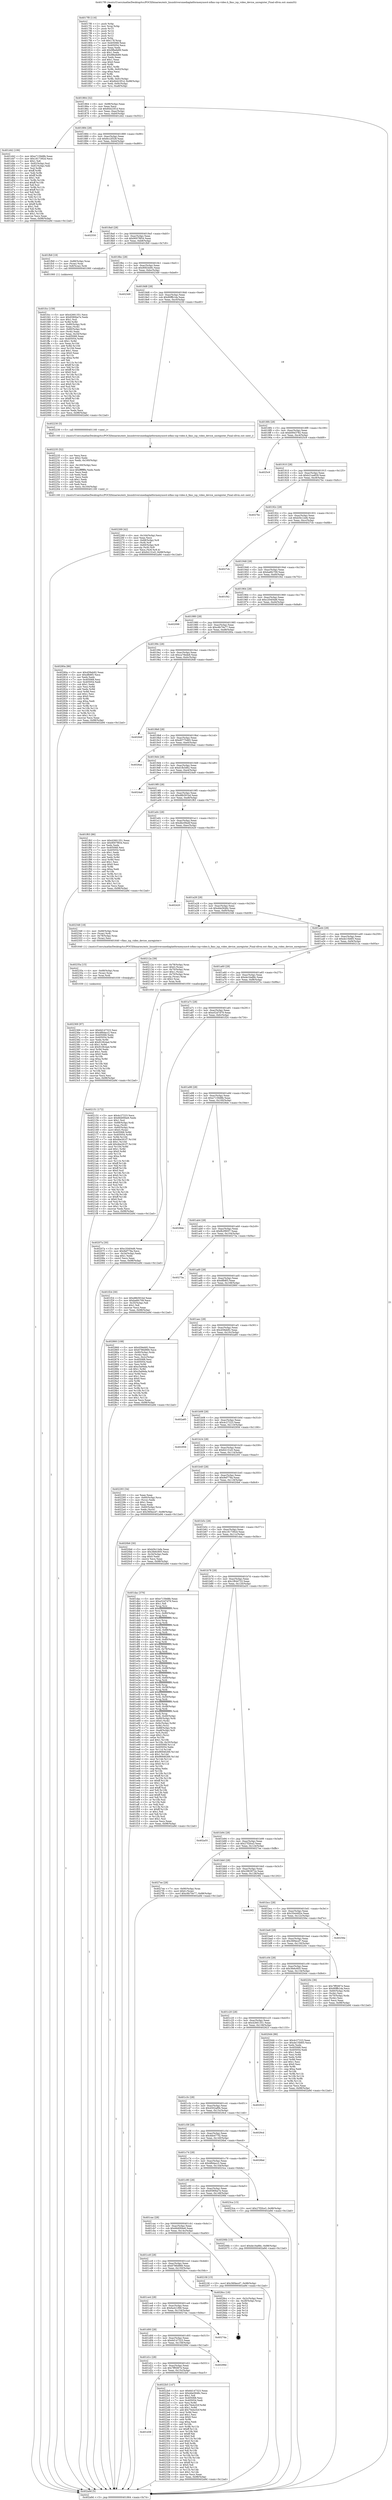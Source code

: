 digraph "0x4017f0" {
  label = "0x4017f0 (/mnt/c/Users/mathe/Desktop/tcc/POCII/binaries/extr_linuxdriversmediaplatformexynos4-isfimc-isp-video.h_fimc_isp_video_device_unregister_Final-ollvm.out::main(0))"
  labelloc = "t"
  node[shape=record]

  Entry [label="",width=0.3,height=0.3,shape=circle,fillcolor=black,style=filled]
  "0x401864" [label="{
     0x401864 [32]\l
     | [instrs]\l
     &nbsp;&nbsp;0x401864 \<+6\>: mov -0x98(%rbp),%eax\l
     &nbsp;&nbsp;0x40186a \<+2\>: mov %eax,%ecx\l
     &nbsp;&nbsp;0x40186c \<+6\>: sub $0x84423f1d,%ecx\l
     &nbsp;&nbsp;0x401872 \<+6\>: mov %eax,-0xac(%rbp)\l
     &nbsp;&nbsp;0x401878 \<+6\>: mov %ecx,-0xb0(%rbp)\l
     &nbsp;&nbsp;0x40187e \<+6\>: je 0000000000401d42 \<main+0x552\>\l
  }"]
  "0x401d42" [label="{
     0x401d42 [106]\l
     | [instrs]\l
     &nbsp;&nbsp;0x401d42 \<+5\>: mov $0xe7159d8b,%eax\l
     &nbsp;&nbsp;0x401d47 \<+5\>: mov $0x1817392d,%ecx\l
     &nbsp;&nbsp;0x401d4c \<+2\>: mov $0x1,%dl\l
     &nbsp;&nbsp;0x401d4e \<+7\>: mov -0x92(%rbp),%sil\l
     &nbsp;&nbsp;0x401d55 \<+7\>: mov -0x91(%rbp),%dil\l
     &nbsp;&nbsp;0x401d5c \<+3\>: mov %sil,%r8b\l
     &nbsp;&nbsp;0x401d5f \<+4\>: xor $0xff,%r8b\l
     &nbsp;&nbsp;0x401d63 \<+3\>: mov %dil,%r9b\l
     &nbsp;&nbsp;0x401d66 \<+4\>: xor $0xff,%r9b\l
     &nbsp;&nbsp;0x401d6a \<+3\>: xor $0x1,%dl\l
     &nbsp;&nbsp;0x401d6d \<+3\>: mov %r8b,%r10b\l
     &nbsp;&nbsp;0x401d70 \<+4\>: and $0xff,%r10b\l
     &nbsp;&nbsp;0x401d74 \<+3\>: and %dl,%sil\l
     &nbsp;&nbsp;0x401d77 \<+3\>: mov %r9b,%r11b\l
     &nbsp;&nbsp;0x401d7a \<+4\>: and $0xff,%r11b\l
     &nbsp;&nbsp;0x401d7e \<+3\>: and %dl,%dil\l
     &nbsp;&nbsp;0x401d81 \<+3\>: or %sil,%r10b\l
     &nbsp;&nbsp;0x401d84 \<+3\>: or %dil,%r11b\l
     &nbsp;&nbsp;0x401d87 \<+3\>: xor %r11b,%r10b\l
     &nbsp;&nbsp;0x401d8a \<+3\>: or %r9b,%r8b\l
     &nbsp;&nbsp;0x401d8d \<+4\>: xor $0xff,%r8b\l
     &nbsp;&nbsp;0x401d91 \<+3\>: or $0x1,%dl\l
     &nbsp;&nbsp;0x401d94 \<+3\>: and %dl,%r8b\l
     &nbsp;&nbsp;0x401d97 \<+3\>: or %r8b,%r10b\l
     &nbsp;&nbsp;0x401d9a \<+4\>: test $0x1,%r10b\l
     &nbsp;&nbsp;0x401d9e \<+3\>: cmovne %ecx,%eax\l
     &nbsp;&nbsp;0x401da1 \<+6\>: mov %eax,-0x98(%rbp)\l
     &nbsp;&nbsp;0x401da7 \<+5\>: jmp 0000000000402a9d \<main+0x12ad\>\l
  }"]
  "0x401884" [label="{
     0x401884 [28]\l
     | [instrs]\l
     &nbsp;&nbsp;0x401884 \<+5\>: jmp 0000000000401889 \<main+0x99\>\l
     &nbsp;&nbsp;0x401889 \<+6\>: mov -0xac(%rbp),%eax\l
     &nbsp;&nbsp;0x40188f \<+5\>: sub $0x8cc2f328,%eax\l
     &nbsp;&nbsp;0x401894 \<+6\>: mov %eax,-0xb4(%rbp)\l
     &nbsp;&nbsp;0x40189a \<+6\>: je 0000000000402550 \<main+0xd60\>\l
  }"]
  "0x402a9d" [label="{
     0x402a9d [5]\l
     | [instrs]\l
     &nbsp;&nbsp;0x402a9d \<+5\>: jmp 0000000000401864 \<main+0x74\>\l
  }"]
  "0x4017f0" [label="{
     0x4017f0 [116]\l
     | [instrs]\l
     &nbsp;&nbsp;0x4017f0 \<+1\>: push %rbp\l
     &nbsp;&nbsp;0x4017f1 \<+3\>: mov %rsp,%rbp\l
     &nbsp;&nbsp;0x4017f4 \<+2\>: push %r15\l
     &nbsp;&nbsp;0x4017f6 \<+2\>: push %r14\l
     &nbsp;&nbsp;0x4017f8 \<+2\>: push %r13\l
     &nbsp;&nbsp;0x4017fa \<+2\>: push %r12\l
     &nbsp;&nbsp;0x4017fc \<+1\>: push %rbx\l
     &nbsp;&nbsp;0x4017fd \<+7\>: sub $0x178,%rsp\l
     &nbsp;&nbsp;0x401804 \<+7\>: mov 0x405068,%eax\l
     &nbsp;&nbsp;0x40180b \<+7\>: mov 0x405054,%ecx\l
     &nbsp;&nbsp;0x401812 \<+2\>: mov %eax,%edx\l
     &nbsp;&nbsp;0x401814 \<+6\>: add $0x9fbefe89,%edx\l
     &nbsp;&nbsp;0x40181a \<+3\>: sub $0x1,%edx\l
     &nbsp;&nbsp;0x40181d \<+6\>: sub $0x9fbefe89,%edx\l
     &nbsp;&nbsp;0x401823 \<+3\>: imul %edx,%eax\l
     &nbsp;&nbsp;0x401826 \<+3\>: and $0x1,%eax\l
     &nbsp;&nbsp;0x401829 \<+3\>: cmp $0x0,%eax\l
     &nbsp;&nbsp;0x40182c \<+4\>: sete %r8b\l
     &nbsp;&nbsp;0x401830 \<+4\>: and $0x1,%r8b\l
     &nbsp;&nbsp;0x401834 \<+7\>: mov %r8b,-0x92(%rbp)\l
     &nbsp;&nbsp;0x40183b \<+3\>: cmp $0xa,%ecx\l
     &nbsp;&nbsp;0x40183e \<+4\>: setl %r8b\l
     &nbsp;&nbsp;0x401842 \<+4\>: and $0x1,%r8b\l
     &nbsp;&nbsp;0x401846 \<+7\>: mov %r8b,-0x91(%rbp)\l
     &nbsp;&nbsp;0x40184d \<+10\>: movl $0x84423f1d,-0x98(%rbp)\l
     &nbsp;&nbsp;0x401857 \<+6\>: mov %edi,-0x9c(%rbp)\l
     &nbsp;&nbsp;0x40185d \<+7\>: mov %rsi,-0xa8(%rbp)\l
  }"]
  Exit [label="",width=0.3,height=0.3,shape=circle,fillcolor=black,style=filled,peripheries=2]
  "0x402550" [label="{
     0x402550\l
  }", style=dashed]
  "0x4018a0" [label="{
     0x4018a0 [28]\l
     | [instrs]\l
     &nbsp;&nbsp;0x4018a0 \<+5\>: jmp 00000000004018a5 \<main+0xb5\>\l
     &nbsp;&nbsp;0x4018a5 \<+6\>: mov -0xac(%rbp),%eax\l
     &nbsp;&nbsp;0x4018ab \<+5\>: sub $0x9007f654,%eax\l
     &nbsp;&nbsp;0x4018b0 \<+6\>: mov %eax,-0xb8(%rbp)\l
     &nbsp;&nbsp;0x4018b6 \<+6\>: je 0000000000401fb9 \<main+0x7c9\>\l
  }"]
  "0x402369" [label="{
     0x402369 [97]\l
     | [instrs]\l
     &nbsp;&nbsp;0x402369 \<+5\>: mov $0x6d147323,%esi\l
     &nbsp;&nbsp;0x40236e \<+5\>: mov $0x4f6dacc2,%ecx\l
     &nbsp;&nbsp;0x402373 \<+7\>: mov 0x405068,%edx\l
     &nbsp;&nbsp;0x40237a \<+8\>: mov 0x405054,%r8d\l
     &nbsp;&nbsp;0x402382 \<+3\>: mov %edx,%r9d\l
     &nbsp;&nbsp;0x402385 \<+7\>: add $0x910fc4ad,%r9d\l
     &nbsp;&nbsp;0x40238c \<+4\>: sub $0x1,%r9d\l
     &nbsp;&nbsp;0x402390 \<+7\>: sub $0x910fc4ad,%r9d\l
     &nbsp;&nbsp;0x402397 \<+4\>: imul %r9d,%edx\l
     &nbsp;&nbsp;0x40239b \<+3\>: and $0x1,%edx\l
     &nbsp;&nbsp;0x40239e \<+3\>: cmp $0x0,%edx\l
     &nbsp;&nbsp;0x4023a1 \<+4\>: sete %r10b\l
     &nbsp;&nbsp;0x4023a5 \<+4\>: cmp $0xa,%r8d\l
     &nbsp;&nbsp;0x4023a9 \<+4\>: setl %r11b\l
     &nbsp;&nbsp;0x4023ad \<+3\>: mov %r10b,%bl\l
     &nbsp;&nbsp;0x4023b0 \<+3\>: and %r11b,%bl\l
     &nbsp;&nbsp;0x4023b3 \<+3\>: xor %r11b,%r10b\l
     &nbsp;&nbsp;0x4023b6 \<+3\>: or %r10b,%bl\l
     &nbsp;&nbsp;0x4023b9 \<+3\>: test $0x1,%bl\l
     &nbsp;&nbsp;0x4023bc \<+3\>: cmovne %ecx,%esi\l
     &nbsp;&nbsp;0x4023bf \<+6\>: mov %esi,-0x98(%rbp)\l
     &nbsp;&nbsp;0x4023c5 \<+5\>: jmp 0000000000402a9d \<main+0x12ad\>\l
  }"]
  "0x401fb9" [label="{
     0x401fb9 [19]\l
     | [instrs]\l
     &nbsp;&nbsp;0x401fb9 \<+7\>: mov -0x88(%rbp),%rax\l
     &nbsp;&nbsp;0x401fc0 \<+3\>: mov (%rax),%rax\l
     &nbsp;&nbsp;0x401fc3 \<+4\>: mov 0x8(%rax),%rdi\l
     &nbsp;&nbsp;0x401fc7 \<+5\>: call 0000000000401060 \<atoi@plt\>\l
     | [calls]\l
     &nbsp;&nbsp;0x401060 \{1\} (unknown)\l
  }"]
  "0x4018bc" [label="{
     0x4018bc [28]\l
     | [instrs]\l
     &nbsp;&nbsp;0x4018bc \<+5\>: jmp 00000000004018c1 \<main+0xd1\>\l
     &nbsp;&nbsp;0x4018c1 \<+6\>: mov -0xac(%rbp),%eax\l
     &nbsp;&nbsp;0x4018c7 \<+5\>: sub $0x90f2449c,%eax\l
     &nbsp;&nbsp;0x4018cc \<+6\>: mov %eax,-0xbc(%rbp)\l
     &nbsp;&nbsp;0x4018d2 \<+6\>: je 00000000004023d9 \<main+0xbe9\>\l
  }"]
  "0x40235a" [label="{
     0x40235a [15]\l
     | [instrs]\l
     &nbsp;&nbsp;0x40235a \<+4\>: mov -0x68(%rbp),%rax\l
     &nbsp;&nbsp;0x40235e \<+3\>: mov (%rax),%rax\l
     &nbsp;&nbsp;0x402361 \<+3\>: mov %rax,%rdi\l
     &nbsp;&nbsp;0x402364 \<+5\>: call 0000000000401030 \<free@plt\>\l
     | [calls]\l
     &nbsp;&nbsp;0x401030 \{1\} (unknown)\l
  }"]
  "0x4023d9" [label="{
     0x4023d9\l
  }", style=dashed]
  "0x4018d8" [label="{
     0x4018d8 [28]\l
     | [instrs]\l
     &nbsp;&nbsp;0x4018d8 \<+5\>: jmp 00000000004018dd \<main+0xed\>\l
     &nbsp;&nbsp;0x4018dd \<+6\>: mov -0xac(%rbp),%eax\l
     &nbsp;&nbsp;0x4018e3 \<+5\>: sub $0x90ffb1da,%eax\l
     &nbsp;&nbsp;0x4018e8 \<+6\>: mov %eax,-0xc0(%rbp)\l
     &nbsp;&nbsp;0x4018ee \<+6\>: je 0000000000402230 \<main+0xa40\>\l
  }"]
  "0x401d38" [label="{
     0x401d38\l
  }", style=dashed]
  "0x402230" [label="{
     0x402230 [5]\l
     | [instrs]\l
     &nbsp;&nbsp;0x402230 \<+5\>: call 0000000000401160 \<next_i\>\l
     | [calls]\l
     &nbsp;&nbsp;0x401160 \{1\} (/mnt/c/Users/mathe/Desktop/tcc/POCII/binaries/extr_linuxdriversmediaplatformexynos4-isfimc-isp-video.h_fimc_isp_video_device_unregister_Final-ollvm.out::next_i)\l
  }"]
  "0x4018f4" [label="{
     0x4018f4 [28]\l
     | [instrs]\l
     &nbsp;&nbsp;0x4018f4 \<+5\>: jmp 00000000004018f9 \<main+0x109\>\l
     &nbsp;&nbsp;0x4018f9 \<+6\>: mov -0xac(%rbp),%eax\l
     &nbsp;&nbsp;0x4018ff \<+5\>: sub $0xb0943782,%eax\l
     &nbsp;&nbsp;0x401904 \<+6\>: mov %eax,-0xc4(%rbp)\l
     &nbsp;&nbsp;0x40190a \<+6\>: je 00000000004025c9 \<main+0xdd9\>\l
  }"]
  "0x4022b5" [label="{
     0x4022b5 [147]\l
     | [instrs]\l
     &nbsp;&nbsp;0x4022b5 \<+5\>: mov $0x6d147323,%eax\l
     &nbsp;&nbsp;0x4022ba \<+5\>: mov $0xdda5648c,%ecx\l
     &nbsp;&nbsp;0x4022bf \<+2\>: mov $0x1,%dl\l
     &nbsp;&nbsp;0x4022c1 \<+7\>: mov 0x405068,%esi\l
     &nbsp;&nbsp;0x4022c8 \<+7\>: mov 0x405054,%edi\l
     &nbsp;&nbsp;0x4022cf \<+3\>: mov %esi,%r8d\l
     &nbsp;&nbsp;0x4022d2 \<+7\>: sub $0x70e4c02f,%r8d\l
     &nbsp;&nbsp;0x4022d9 \<+4\>: sub $0x1,%r8d\l
     &nbsp;&nbsp;0x4022dd \<+7\>: add $0x70e4c02f,%r8d\l
     &nbsp;&nbsp;0x4022e4 \<+4\>: imul %r8d,%esi\l
     &nbsp;&nbsp;0x4022e8 \<+3\>: and $0x1,%esi\l
     &nbsp;&nbsp;0x4022eb \<+3\>: cmp $0x0,%esi\l
     &nbsp;&nbsp;0x4022ee \<+4\>: sete %r9b\l
     &nbsp;&nbsp;0x4022f2 \<+3\>: cmp $0xa,%edi\l
     &nbsp;&nbsp;0x4022f5 \<+4\>: setl %r10b\l
     &nbsp;&nbsp;0x4022f9 \<+3\>: mov %r9b,%r11b\l
     &nbsp;&nbsp;0x4022fc \<+4\>: xor $0xff,%r11b\l
     &nbsp;&nbsp;0x402300 \<+3\>: mov %r10b,%bl\l
     &nbsp;&nbsp;0x402303 \<+3\>: xor $0xff,%bl\l
     &nbsp;&nbsp;0x402306 \<+3\>: xor $0x0,%dl\l
     &nbsp;&nbsp;0x402309 \<+3\>: mov %r11b,%r14b\l
     &nbsp;&nbsp;0x40230c \<+4\>: and $0x0,%r14b\l
     &nbsp;&nbsp;0x402310 \<+3\>: and %dl,%r9b\l
     &nbsp;&nbsp;0x402313 \<+3\>: mov %bl,%r15b\l
     &nbsp;&nbsp;0x402316 \<+4\>: and $0x0,%r15b\l
     &nbsp;&nbsp;0x40231a \<+3\>: and %dl,%r10b\l
     &nbsp;&nbsp;0x40231d \<+3\>: or %r9b,%r14b\l
     &nbsp;&nbsp;0x402320 \<+3\>: or %r10b,%r15b\l
     &nbsp;&nbsp;0x402323 \<+3\>: xor %r15b,%r14b\l
     &nbsp;&nbsp;0x402326 \<+3\>: or %bl,%r11b\l
     &nbsp;&nbsp;0x402329 \<+4\>: xor $0xff,%r11b\l
     &nbsp;&nbsp;0x40232d \<+3\>: or $0x0,%dl\l
     &nbsp;&nbsp;0x402330 \<+3\>: and %dl,%r11b\l
     &nbsp;&nbsp;0x402333 \<+3\>: or %r11b,%r14b\l
     &nbsp;&nbsp;0x402336 \<+4\>: test $0x1,%r14b\l
     &nbsp;&nbsp;0x40233a \<+3\>: cmovne %ecx,%eax\l
     &nbsp;&nbsp;0x40233d \<+6\>: mov %eax,-0x98(%rbp)\l
     &nbsp;&nbsp;0x402343 \<+5\>: jmp 0000000000402a9d \<main+0x12ad\>\l
  }"]
  "0x4025c9" [label="{
     0x4025c9\l
  }", style=dashed]
  "0x401910" [label="{
     0x401910 [28]\l
     | [instrs]\l
     &nbsp;&nbsp;0x401910 \<+5\>: jmp 0000000000401915 \<main+0x125\>\l
     &nbsp;&nbsp;0x401915 \<+6\>: mov -0xac(%rbp),%eax\l
     &nbsp;&nbsp;0x40191b \<+5\>: sub $0xb21ea839,%eax\l
     &nbsp;&nbsp;0x401920 \<+6\>: mov %eax,-0xc8(%rbp)\l
     &nbsp;&nbsp;0x401926 \<+6\>: je 00000000004027bc \<main+0xfcc\>\l
  }"]
  "0x401d1c" [label="{
     0x401d1c [28]\l
     | [instrs]\l
     &nbsp;&nbsp;0x401d1c \<+5\>: jmp 0000000000401d21 \<main+0x531\>\l
     &nbsp;&nbsp;0x401d21 \<+6\>: mov -0xac(%rbp),%eax\l
     &nbsp;&nbsp;0x401d27 \<+5\>: sub $0x7ff50874,%eax\l
     &nbsp;&nbsp;0x401d2c \<+6\>: mov %eax,-0x15c(%rbp)\l
     &nbsp;&nbsp;0x401d32 \<+6\>: je 00000000004022b5 \<main+0xac5\>\l
  }"]
  "0x4027bc" [label="{
     0x4027bc\l
  }", style=dashed]
  "0x40192c" [label="{
     0x40192c [28]\l
     | [instrs]\l
     &nbsp;&nbsp;0x40192c \<+5\>: jmp 0000000000401931 \<main+0x141\>\l
     &nbsp;&nbsp;0x401931 \<+6\>: mov -0xac(%rbp),%eax\l
     &nbsp;&nbsp;0x401937 \<+5\>: sub $0xb5b12efe,%eax\l
     &nbsp;&nbsp;0x40193c \<+6\>: mov %eax,-0xcc(%rbp)\l
     &nbsp;&nbsp;0x401942 \<+6\>: je 00000000004027cb \<main+0xfdb\>\l
  }"]
  "0x40299d" [label="{
     0x40299d\l
  }", style=dashed]
  "0x4027cb" [label="{
     0x4027cb\l
  }", style=dashed]
  "0x401948" [label="{
     0x401948 [28]\l
     | [instrs]\l
     &nbsp;&nbsp;0x401948 \<+5\>: jmp 000000000040194d \<main+0x15d\>\l
     &nbsp;&nbsp;0x40194d \<+6\>: mov -0xac(%rbp),%eax\l
     &nbsp;&nbsp;0x401953 \<+5\>: sub $0xba6fc709,%eax\l
     &nbsp;&nbsp;0x401958 \<+6\>: mov %eax,-0xd0(%rbp)\l
     &nbsp;&nbsp;0x40195e \<+6\>: je 0000000000401f42 \<main+0x752\>\l
  }"]
  "0x401d00" [label="{
     0x401d00 [28]\l
     | [instrs]\l
     &nbsp;&nbsp;0x401d00 \<+5\>: jmp 0000000000401d05 \<main+0x515\>\l
     &nbsp;&nbsp;0x401d05 \<+6\>: mov -0xac(%rbp),%eax\l
     &nbsp;&nbsp;0x401d0b \<+5\>: sub $0x6d147323,%eax\l
     &nbsp;&nbsp;0x401d10 \<+6\>: mov %eax,-0x158(%rbp)\l
     &nbsp;&nbsp;0x401d16 \<+6\>: je 000000000040299d \<main+0x11ad\>\l
  }"]
  "0x401f42" [label="{
     0x401f42\l
  }", style=dashed]
  "0x401964" [label="{
     0x401964 [28]\l
     | [instrs]\l
     &nbsp;&nbsp;0x401964 \<+5\>: jmp 0000000000401969 \<main+0x179\>\l
     &nbsp;&nbsp;0x401969 \<+6\>: mov -0xac(%rbp),%eax\l
     &nbsp;&nbsp;0x40196f \<+5\>: sub $0xc20404d6,%eax\l
     &nbsp;&nbsp;0x401974 \<+6\>: mov %eax,-0xd4(%rbp)\l
     &nbsp;&nbsp;0x40197a \<+6\>: je 0000000000402098 \<main+0x8a8\>\l
  }"]
  "0x4027da" [label="{
     0x4027da\l
  }", style=dashed]
  "0x402098" [label="{
     0x402098\l
  }", style=dashed]
  "0x401980" [label="{
     0x401980 [28]\l
     | [instrs]\l
     &nbsp;&nbsp;0x401980 \<+5\>: jmp 0000000000401985 \<main+0x195\>\l
     &nbsp;&nbsp;0x401985 \<+6\>: mov -0xac(%rbp),%eax\l
     &nbsp;&nbsp;0x40198b \<+5\>: sub $0xc6b70e77,%eax\l
     &nbsp;&nbsp;0x401990 \<+6\>: mov %eax,-0xd8(%rbp)\l
     &nbsp;&nbsp;0x401996 \<+6\>: je 000000000040280a \<main+0x101a\>\l
  }"]
  "0x401ce4" [label="{
     0x401ce4 [28]\l
     | [instrs]\l
     &nbsp;&nbsp;0x401ce4 \<+5\>: jmp 0000000000401ce9 \<main+0x4f9\>\l
     &nbsp;&nbsp;0x401ce9 \<+6\>: mov -0xac(%rbp),%eax\l
     &nbsp;&nbsp;0x401cef \<+5\>: sub $0x6a421f68,%eax\l
     &nbsp;&nbsp;0x401cf4 \<+6\>: mov %eax,-0x154(%rbp)\l
     &nbsp;&nbsp;0x401cfa \<+6\>: je 00000000004027da \<main+0xfea\>\l
  }"]
  "0x40280a" [label="{
     0x40280a [86]\l
     | [instrs]\l
     &nbsp;&nbsp;0x40280a \<+5\>: mov $0x459eb92,%eax\l
     &nbsp;&nbsp;0x40280f \<+5\>: mov $0xdfb8f3,%ecx\l
     &nbsp;&nbsp;0x402814 \<+2\>: xor %edx,%edx\l
     &nbsp;&nbsp;0x402816 \<+7\>: mov 0x405068,%esi\l
     &nbsp;&nbsp;0x40281d \<+7\>: mov 0x405054,%edi\l
     &nbsp;&nbsp;0x402824 \<+3\>: sub $0x1,%edx\l
     &nbsp;&nbsp;0x402827 \<+3\>: mov %esi,%r8d\l
     &nbsp;&nbsp;0x40282a \<+3\>: add %edx,%r8d\l
     &nbsp;&nbsp;0x40282d \<+4\>: imul %r8d,%esi\l
     &nbsp;&nbsp;0x402831 \<+3\>: and $0x1,%esi\l
     &nbsp;&nbsp;0x402834 \<+3\>: cmp $0x0,%esi\l
     &nbsp;&nbsp;0x402837 \<+4\>: sete %r9b\l
     &nbsp;&nbsp;0x40283b \<+3\>: cmp $0xa,%edi\l
     &nbsp;&nbsp;0x40283e \<+4\>: setl %r10b\l
     &nbsp;&nbsp;0x402842 \<+3\>: mov %r9b,%r11b\l
     &nbsp;&nbsp;0x402845 \<+3\>: and %r10b,%r11b\l
     &nbsp;&nbsp;0x402848 \<+3\>: xor %r10b,%r9b\l
     &nbsp;&nbsp;0x40284b \<+3\>: or %r9b,%r11b\l
     &nbsp;&nbsp;0x40284e \<+4\>: test $0x1,%r11b\l
     &nbsp;&nbsp;0x402852 \<+3\>: cmovne %ecx,%eax\l
     &nbsp;&nbsp;0x402855 \<+6\>: mov %eax,-0x98(%rbp)\l
     &nbsp;&nbsp;0x40285b \<+5\>: jmp 0000000000402a9d \<main+0x12ad\>\l
  }"]
  "0x40199c" [label="{
     0x40199c [28]\l
     | [instrs]\l
     &nbsp;&nbsp;0x40199c \<+5\>: jmp 00000000004019a1 \<main+0x1b1\>\l
     &nbsp;&nbsp;0x4019a1 \<+6\>: mov -0xac(%rbp),%eax\l
     &nbsp;&nbsp;0x4019a7 \<+5\>: sub $0xca79ede8,%eax\l
     &nbsp;&nbsp;0x4019ac \<+6\>: mov %eax,-0xdc(%rbp)\l
     &nbsp;&nbsp;0x4019b2 \<+6\>: je 00000000004026df \<main+0xeef\>\l
  }"]
  "0x4028cc" [label="{
     0x4028cc [18]\l
     | [instrs]\l
     &nbsp;&nbsp;0x4028cc \<+3\>: mov -0x2c(%rbp),%eax\l
     &nbsp;&nbsp;0x4028cf \<+4\>: lea -0x28(%rbp),%rsp\l
     &nbsp;&nbsp;0x4028d3 \<+1\>: pop %rbx\l
     &nbsp;&nbsp;0x4028d4 \<+2\>: pop %r12\l
     &nbsp;&nbsp;0x4028d6 \<+2\>: pop %r13\l
     &nbsp;&nbsp;0x4028d8 \<+2\>: pop %r14\l
     &nbsp;&nbsp;0x4028da \<+2\>: pop %r15\l
     &nbsp;&nbsp;0x4028dc \<+1\>: pop %rbp\l
     &nbsp;&nbsp;0x4028dd \<+1\>: ret\l
  }"]
  "0x4026df" [label="{
     0x4026df\l
  }", style=dashed]
  "0x4019b8" [label="{
     0x4019b8 [28]\l
     | [instrs]\l
     &nbsp;&nbsp;0x4019b8 \<+5\>: jmp 00000000004019bd \<main+0x1cd\>\l
     &nbsp;&nbsp;0x4019bd \<+6\>: mov -0xac(%rbp),%eax\l
     &nbsp;&nbsp;0x4019c3 \<+5\>: sub $0xd0775d65,%eax\l
     &nbsp;&nbsp;0x4019c8 \<+6\>: mov %eax,-0xe0(%rbp)\l
     &nbsp;&nbsp;0x4019ce \<+6\>: je 00000000004026ae \<main+0xebe\>\l
  }"]
  "0x402269" [label="{
     0x402269 [42]\l
     | [instrs]\l
     &nbsp;&nbsp;0x402269 \<+6\>: mov -0x164(%rbp),%ecx\l
     &nbsp;&nbsp;0x40226f \<+3\>: imul %eax,%ecx\l
     &nbsp;&nbsp;0x402272 \<+4\>: mov -0x68(%rbp),%r8\l
     &nbsp;&nbsp;0x402276 \<+3\>: mov (%r8),%r8\l
     &nbsp;&nbsp;0x402279 \<+4\>: mov -0x60(%rbp),%r9\l
     &nbsp;&nbsp;0x40227d \<+3\>: movslq (%r9),%r9\l
     &nbsp;&nbsp;0x402280 \<+4\>: mov %ecx,(%r8,%r9,4)\l
     &nbsp;&nbsp;0x402284 \<+10\>: movl $0x64131e5,-0x98(%rbp)\l
     &nbsp;&nbsp;0x40228e \<+5\>: jmp 0000000000402a9d \<main+0x12ad\>\l
  }"]
  "0x4026ae" [label="{
     0x4026ae\l
  }", style=dashed]
  "0x4019d4" [label="{
     0x4019d4 [28]\l
     | [instrs]\l
     &nbsp;&nbsp;0x4019d4 \<+5\>: jmp 00000000004019d9 \<main+0x1e9\>\l
     &nbsp;&nbsp;0x4019d9 \<+6\>: mov -0xac(%rbp),%eax\l
     &nbsp;&nbsp;0x4019df \<+5\>: sub $0xd1fb3d62,%eax\l
     &nbsp;&nbsp;0x4019e4 \<+6\>: mov %eax,-0xe4(%rbp)\l
     &nbsp;&nbsp;0x4019ea \<+6\>: je 00000000004024a9 \<main+0xcb9\>\l
  }"]
  "0x402235" [label="{
     0x402235 [52]\l
     | [instrs]\l
     &nbsp;&nbsp;0x402235 \<+2\>: xor %ecx,%ecx\l
     &nbsp;&nbsp;0x402237 \<+5\>: mov $0x2,%edx\l
     &nbsp;&nbsp;0x40223c \<+6\>: mov %edx,-0x160(%rbp)\l
     &nbsp;&nbsp;0x402242 \<+1\>: cltd\l
     &nbsp;&nbsp;0x402243 \<+6\>: mov -0x160(%rbp),%esi\l
     &nbsp;&nbsp;0x402249 \<+2\>: idiv %esi\l
     &nbsp;&nbsp;0x40224b \<+6\>: imul $0xfffffffe,%edx,%edx\l
     &nbsp;&nbsp;0x402251 \<+2\>: mov %ecx,%edi\l
     &nbsp;&nbsp;0x402253 \<+2\>: sub %edx,%edi\l
     &nbsp;&nbsp;0x402255 \<+2\>: mov %ecx,%edx\l
     &nbsp;&nbsp;0x402257 \<+3\>: sub $0x1,%edx\l
     &nbsp;&nbsp;0x40225a \<+2\>: add %edx,%edi\l
     &nbsp;&nbsp;0x40225c \<+2\>: sub %edi,%ecx\l
     &nbsp;&nbsp;0x40225e \<+6\>: mov %ecx,-0x164(%rbp)\l
     &nbsp;&nbsp;0x402264 \<+5\>: call 0000000000401160 \<next_i\>\l
     | [calls]\l
     &nbsp;&nbsp;0x401160 \{1\} (/mnt/c/Users/mathe/Desktop/tcc/POCII/binaries/extr_linuxdriversmediaplatformexynos4-isfimc-isp-video.h_fimc_isp_video_device_unregister_Final-ollvm.out::next_i)\l
  }"]
  "0x4024a9" [label="{
     0x4024a9\l
  }", style=dashed]
  "0x4019f0" [label="{
     0x4019f0 [28]\l
     | [instrs]\l
     &nbsp;&nbsp;0x4019f0 \<+5\>: jmp 00000000004019f5 \<main+0x205\>\l
     &nbsp;&nbsp;0x4019f5 \<+6\>: mov -0xac(%rbp),%eax\l
     &nbsp;&nbsp;0x4019fb \<+5\>: sub $0xd8b591bd,%eax\l
     &nbsp;&nbsp;0x401a00 \<+6\>: mov %eax,-0xe8(%rbp)\l
     &nbsp;&nbsp;0x401a06 \<+6\>: je 0000000000401f63 \<main+0x773\>\l
  }"]
  "0x401cc8" [label="{
     0x401cc8 [28]\l
     | [instrs]\l
     &nbsp;&nbsp;0x401cc8 \<+5\>: jmp 0000000000401ccd \<main+0x4dd\>\l
     &nbsp;&nbsp;0x401ccd \<+6\>: mov -0xac(%rbp),%eax\l
     &nbsp;&nbsp;0x401cd3 \<+5\>: sub $0x6786d966,%eax\l
     &nbsp;&nbsp;0x401cd8 \<+6\>: mov %eax,-0x150(%rbp)\l
     &nbsp;&nbsp;0x401cde \<+6\>: je 00000000004028cc \<main+0x10dc\>\l
  }"]
  "0x401f63" [label="{
     0x401f63 [86]\l
     | [instrs]\l
     &nbsp;&nbsp;0x401f63 \<+5\>: mov $0x42661351,%eax\l
     &nbsp;&nbsp;0x401f68 \<+5\>: mov $0x9007f654,%ecx\l
     &nbsp;&nbsp;0x401f6d \<+2\>: xor %edx,%edx\l
     &nbsp;&nbsp;0x401f6f \<+7\>: mov 0x405068,%esi\l
     &nbsp;&nbsp;0x401f76 \<+7\>: mov 0x405054,%edi\l
     &nbsp;&nbsp;0x401f7d \<+3\>: sub $0x1,%edx\l
     &nbsp;&nbsp;0x401f80 \<+3\>: mov %esi,%r8d\l
     &nbsp;&nbsp;0x401f83 \<+3\>: add %edx,%r8d\l
     &nbsp;&nbsp;0x401f86 \<+4\>: imul %r8d,%esi\l
     &nbsp;&nbsp;0x401f8a \<+3\>: and $0x1,%esi\l
     &nbsp;&nbsp;0x401f8d \<+3\>: cmp $0x0,%esi\l
     &nbsp;&nbsp;0x401f90 \<+4\>: sete %r9b\l
     &nbsp;&nbsp;0x401f94 \<+3\>: cmp $0xa,%edi\l
     &nbsp;&nbsp;0x401f97 \<+4\>: setl %r10b\l
     &nbsp;&nbsp;0x401f9b \<+3\>: mov %r9b,%r11b\l
     &nbsp;&nbsp;0x401f9e \<+3\>: and %r10b,%r11b\l
     &nbsp;&nbsp;0x401fa1 \<+3\>: xor %r10b,%r9b\l
     &nbsp;&nbsp;0x401fa4 \<+3\>: or %r9b,%r11b\l
     &nbsp;&nbsp;0x401fa7 \<+4\>: test $0x1,%r11b\l
     &nbsp;&nbsp;0x401fab \<+3\>: cmovne %ecx,%eax\l
     &nbsp;&nbsp;0x401fae \<+6\>: mov %eax,-0x98(%rbp)\l
     &nbsp;&nbsp;0x401fb4 \<+5\>: jmp 0000000000402a9d \<main+0x12ad\>\l
  }"]
  "0x401a0c" [label="{
     0x401a0c [28]\l
     | [instrs]\l
     &nbsp;&nbsp;0x401a0c \<+5\>: jmp 0000000000401a11 \<main+0x221\>\l
     &nbsp;&nbsp;0x401a11 \<+6\>: mov -0xac(%rbp),%eax\l
     &nbsp;&nbsp;0x401a17 \<+5\>: sub $0xdbc09a4f,%eax\l
     &nbsp;&nbsp;0x401a1c \<+6\>: mov %eax,-0xec(%rbp)\l
     &nbsp;&nbsp;0x401a22 \<+6\>: je 0000000000402420 \<main+0xc30\>\l
  }"]
  "0x4021fd" [label="{
     0x4021fd [15]\l
     | [instrs]\l
     &nbsp;&nbsp;0x4021fd \<+10\>: movl $0x36f4ecd7,-0x98(%rbp)\l
     &nbsp;&nbsp;0x402207 \<+5\>: jmp 0000000000402a9d \<main+0x12ad\>\l
  }"]
  "0x402420" [label="{
     0x402420\l
  }", style=dashed]
  "0x401a28" [label="{
     0x401a28 [28]\l
     | [instrs]\l
     &nbsp;&nbsp;0x401a28 \<+5\>: jmp 0000000000401a2d \<main+0x23d\>\l
     &nbsp;&nbsp;0x401a2d \<+6\>: mov -0xac(%rbp),%eax\l
     &nbsp;&nbsp;0x401a33 \<+5\>: sub $0xdda5648c,%eax\l
     &nbsp;&nbsp;0x401a38 \<+6\>: mov %eax,-0xf0(%rbp)\l
     &nbsp;&nbsp;0x401a3e \<+6\>: je 0000000000402348 \<main+0xb58\>\l
  }"]
  "0x402151" [label="{
     0x402151 [172]\l
     | [instrs]\l
     &nbsp;&nbsp;0x402151 \<+5\>: mov $0x4c27223,%ecx\l
     &nbsp;&nbsp;0x402156 \<+5\>: mov $0x66d094e6,%edx\l
     &nbsp;&nbsp;0x40215b \<+3\>: mov $0x1,%sil\l
     &nbsp;&nbsp;0x40215e \<+4\>: mov -0x68(%rbp),%rdi\l
     &nbsp;&nbsp;0x402162 \<+3\>: mov %rax,(%rdi)\l
     &nbsp;&nbsp;0x402165 \<+4\>: mov -0x60(%rbp),%rax\l
     &nbsp;&nbsp;0x402169 \<+6\>: movl $0x0,(%rax)\l
     &nbsp;&nbsp;0x40216f \<+8\>: mov 0x405068,%r8d\l
     &nbsp;&nbsp;0x402177 \<+8\>: mov 0x405054,%r9d\l
     &nbsp;&nbsp;0x40217f \<+3\>: mov %r8d,%r10d\l
     &nbsp;&nbsp;0x402182 \<+7\>: sub $0x4be261f7,%r10d\l
     &nbsp;&nbsp;0x402189 \<+4\>: sub $0x1,%r10d\l
     &nbsp;&nbsp;0x40218d \<+7\>: add $0x4be261f7,%r10d\l
     &nbsp;&nbsp;0x402194 \<+4\>: imul %r10d,%r8d\l
     &nbsp;&nbsp;0x402198 \<+4\>: and $0x1,%r8d\l
     &nbsp;&nbsp;0x40219c \<+4\>: cmp $0x0,%r8d\l
     &nbsp;&nbsp;0x4021a0 \<+4\>: sete %r11b\l
     &nbsp;&nbsp;0x4021a4 \<+4\>: cmp $0xa,%r9d\l
     &nbsp;&nbsp;0x4021a8 \<+3\>: setl %bl\l
     &nbsp;&nbsp;0x4021ab \<+3\>: mov %r11b,%r14b\l
     &nbsp;&nbsp;0x4021ae \<+4\>: xor $0xff,%r14b\l
     &nbsp;&nbsp;0x4021b2 \<+3\>: mov %bl,%r15b\l
     &nbsp;&nbsp;0x4021b5 \<+4\>: xor $0xff,%r15b\l
     &nbsp;&nbsp;0x4021b9 \<+4\>: xor $0x0,%sil\l
     &nbsp;&nbsp;0x4021bd \<+3\>: mov %r14b,%r12b\l
     &nbsp;&nbsp;0x4021c0 \<+4\>: and $0x0,%r12b\l
     &nbsp;&nbsp;0x4021c4 \<+3\>: and %sil,%r11b\l
     &nbsp;&nbsp;0x4021c7 \<+3\>: mov %r15b,%r13b\l
     &nbsp;&nbsp;0x4021ca \<+4\>: and $0x0,%r13b\l
     &nbsp;&nbsp;0x4021ce \<+3\>: and %sil,%bl\l
     &nbsp;&nbsp;0x4021d1 \<+3\>: or %r11b,%r12b\l
     &nbsp;&nbsp;0x4021d4 \<+3\>: or %bl,%r13b\l
     &nbsp;&nbsp;0x4021d7 \<+3\>: xor %r13b,%r12b\l
     &nbsp;&nbsp;0x4021da \<+3\>: or %r15b,%r14b\l
     &nbsp;&nbsp;0x4021dd \<+4\>: xor $0xff,%r14b\l
     &nbsp;&nbsp;0x4021e1 \<+4\>: or $0x0,%sil\l
     &nbsp;&nbsp;0x4021e5 \<+3\>: and %sil,%r14b\l
     &nbsp;&nbsp;0x4021e8 \<+3\>: or %r14b,%r12b\l
     &nbsp;&nbsp;0x4021eb \<+4\>: test $0x1,%r12b\l
     &nbsp;&nbsp;0x4021ef \<+3\>: cmovne %edx,%ecx\l
     &nbsp;&nbsp;0x4021f2 \<+6\>: mov %ecx,-0x98(%rbp)\l
     &nbsp;&nbsp;0x4021f8 \<+5\>: jmp 0000000000402a9d \<main+0x12ad\>\l
  }"]
  "0x402348" [label="{
     0x402348 [18]\l
     | [instrs]\l
     &nbsp;&nbsp;0x402348 \<+4\>: mov -0x68(%rbp),%rax\l
     &nbsp;&nbsp;0x40234c \<+3\>: mov (%rax),%rdi\l
     &nbsp;&nbsp;0x40234f \<+4\>: mov -0x78(%rbp),%rax\l
     &nbsp;&nbsp;0x402353 \<+2\>: mov (%rax),%esi\l
     &nbsp;&nbsp;0x402355 \<+5\>: call 0000000000401640 \<fimc_isp_video_device_unregister\>\l
     | [calls]\l
     &nbsp;&nbsp;0x401640 \{1\} (/mnt/c/Users/mathe/Desktop/tcc/POCII/binaries/extr_linuxdriversmediaplatformexynos4-isfimc-isp-video.h_fimc_isp_video_device_unregister_Final-ollvm.out::fimc_isp_video_device_unregister)\l
  }"]
  "0x401a44" [label="{
     0x401a44 [28]\l
     | [instrs]\l
     &nbsp;&nbsp;0x401a44 \<+5\>: jmp 0000000000401a49 \<main+0x259\>\l
     &nbsp;&nbsp;0x401a49 \<+6\>: mov -0xac(%rbp),%eax\l
     &nbsp;&nbsp;0x401a4f \<+5\>: sub $0xde15b6f3,%eax\l
     &nbsp;&nbsp;0x401a54 \<+6\>: mov %eax,-0xf4(%rbp)\l
     &nbsp;&nbsp;0x401a5a \<+6\>: je 000000000040212a \<main+0x93a\>\l
  }"]
  "0x401cac" [label="{
     0x401cac [28]\l
     | [instrs]\l
     &nbsp;&nbsp;0x401cac \<+5\>: jmp 0000000000401cb1 \<main+0x4c1\>\l
     &nbsp;&nbsp;0x401cb1 \<+6\>: mov -0xac(%rbp),%eax\l
     &nbsp;&nbsp;0x401cb7 \<+5\>: sub $0x66d094e6,%eax\l
     &nbsp;&nbsp;0x401cbc \<+6\>: mov %eax,-0x14c(%rbp)\l
     &nbsp;&nbsp;0x401cc2 \<+6\>: je 00000000004021fd \<main+0xa0d\>\l
  }"]
  "0x40212a" [label="{
     0x40212a [39]\l
     | [instrs]\l
     &nbsp;&nbsp;0x40212a \<+4\>: mov -0x78(%rbp),%rax\l
     &nbsp;&nbsp;0x40212e \<+6\>: movl $0x0,(%rax)\l
     &nbsp;&nbsp;0x402134 \<+4\>: mov -0x70(%rbp),%rax\l
     &nbsp;&nbsp;0x402138 \<+6\>: movl $0x1,(%rax)\l
     &nbsp;&nbsp;0x40213e \<+4\>: mov -0x70(%rbp),%rax\l
     &nbsp;&nbsp;0x402142 \<+3\>: movslq (%rax),%rax\l
     &nbsp;&nbsp;0x402145 \<+4\>: shl $0x2,%rax\l
     &nbsp;&nbsp;0x402149 \<+3\>: mov %rax,%rdi\l
     &nbsp;&nbsp;0x40214c \<+5\>: call 0000000000401050 \<malloc@plt\>\l
     | [calls]\l
     &nbsp;&nbsp;0x401050 \{1\} (unknown)\l
  }"]
  "0x401a60" [label="{
     0x401a60 [28]\l
     | [instrs]\l
     &nbsp;&nbsp;0x401a60 \<+5\>: jmp 0000000000401a65 \<main+0x275\>\l
     &nbsp;&nbsp;0x401a65 \<+6\>: mov -0xac(%rbp),%eax\l
     &nbsp;&nbsp;0x401a6b \<+5\>: sub $0xde16a88c,%eax\l
     &nbsp;&nbsp;0x401a70 \<+6\>: mov %eax,-0xf8(%rbp)\l
     &nbsp;&nbsp;0x401a76 \<+6\>: je 000000000040207a \<main+0x88a\>\l
  }"]
  "0x40206b" [label="{
     0x40206b [15]\l
     | [instrs]\l
     &nbsp;&nbsp;0x40206b \<+10\>: movl $0xde16a88c,-0x98(%rbp)\l
     &nbsp;&nbsp;0x402075 \<+5\>: jmp 0000000000402a9d \<main+0x12ad\>\l
  }"]
  "0x40207a" [label="{
     0x40207a [30]\l
     | [instrs]\l
     &nbsp;&nbsp;0x40207a \<+5\>: mov $0xc20404d6,%eax\l
     &nbsp;&nbsp;0x40207f \<+5\>: mov $0x9ef778a,%ecx\l
     &nbsp;&nbsp;0x402084 \<+3\>: mov -0x34(%rbp),%edx\l
     &nbsp;&nbsp;0x402087 \<+3\>: cmp $0x1,%edx\l
     &nbsp;&nbsp;0x40208a \<+3\>: cmovl %ecx,%eax\l
     &nbsp;&nbsp;0x40208d \<+6\>: mov %eax,-0x98(%rbp)\l
     &nbsp;&nbsp;0x402093 \<+5\>: jmp 0000000000402a9d \<main+0x12ad\>\l
  }"]
  "0x401a7c" [label="{
     0x401a7c [28]\l
     | [instrs]\l
     &nbsp;&nbsp;0x401a7c \<+5\>: jmp 0000000000401a81 \<main+0x291\>\l
     &nbsp;&nbsp;0x401a81 \<+6\>: mov -0xac(%rbp),%eax\l
     &nbsp;&nbsp;0x401a87 \<+5\>: sub $0xe52d7d79,%eax\l
     &nbsp;&nbsp;0x401a8c \<+6\>: mov %eax,-0xfc(%rbp)\l
     &nbsp;&nbsp;0x401a92 \<+6\>: je 0000000000401f24 \<main+0x734\>\l
  }"]
  "0x401c90" [label="{
     0x401c90 [28]\l
     | [instrs]\l
     &nbsp;&nbsp;0x401c90 \<+5\>: jmp 0000000000401c95 \<main+0x4a5\>\l
     &nbsp;&nbsp;0x401c95 \<+6\>: mov -0xac(%rbp),%eax\l
     &nbsp;&nbsp;0x401c9b \<+5\>: sub $0x6580ba7e,%eax\l
     &nbsp;&nbsp;0x401ca0 \<+6\>: mov %eax,-0x148(%rbp)\l
     &nbsp;&nbsp;0x401ca6 \<+6\>: je 000000000040206b \<main+0x87b\>\l
  }"]
  "0x401f24" [label="{
     0x401f24 [30]\l
     | [instrs]\l
     &nbsp;&nbsp;0x401f24 \<+5\>: mov $0xd8b591bd,%eax\l
     &nbsp;&nbsp;0x401f29 \<+5\>: mov $0xba6fc709,%ecx\l
     &nbsp;&nbsp;0x401f2e \<+3\>: mov -0x35(%rbp),%dl\l
     &nbsp;&nbsp;0x401f31 \<+3\>: test $0x1,%dl\l
     &nbsp;&nbsp;0x401f34 \<+3\>: cmovne %ecx,%eax\l
     &nbsp;&nbsp;0x401f37 \<+6\>: mov %eax,-0x98(%rbp)\l
     &nbsp;&nbsp;0x401f3d \<+5\>: jmp 0000000000402a9d \<main+0x12ad\>\l
  }"]
  "0x401a98" [label="{
     0x401a98 [28]\l
     | [instrs]\l
     &nbsp;&nbsp;0x401a98 \<+5\>: jmp 0000000000401a9d \<main+0x2ad\>\l
     &nbsp;&nbsp;0x401a9d \<+6\>: mov -0xac(%rbp),%eax\l
     &nbsp;&nbsp;0x401aa3 \<+5\>: sub $0xe7159d8b,%eax\l
     &nbsp;&nbsp;0x401aa8 \<+6\>: mov %eax,-0x100(%rbp)\l
     &nbsp;&nbsp;0x401aae \<+6\>: je 00000000004028de \<main+0x10ee\>\l
  }"]
  "0x4023ca" [label="{
     0x4023ca [15]\l
     | [instrs]\l
     &nbsp;&nbsp;0x4023ca \<+10\>: movl $0x27f2fce3,-0x98(%rbp)\l
     &nbsp;&nbsp;0x4023d4 \<+5\>: jmp 0000000000402a9d \<main+0x12ad\>\l
  }"]
  "0x4028de" [label="{
     0x4028de\l
  }", style=dashed]
  "0x401ab4" [label="{
     0x401ab4 [28]\l
     | [instrs]\l
     &nbsp;&nbsp;0x401ab4 \<+5\>: jmp 0000000000401ab9 \<main+0x2c9\>\l
     &nbsp;&nbsp;0x401ab9 \<+6\>: mov -0xac(%rbp),%eax\l
     &nbsp;&nbsp;0x401abf \<+5\>: sub $0xfb2f9057,%eax\l
     &nbsp;&nbsp;0x401ac4 \<+6\>: mov %eax,-0x104(%rbp)\l
     &nbsp;&nbsp;0x401aca \<+6\>: je 000000000040273a \<main+0xf4a\>\l
  }"]
  "0x401c74" [label="{
     0x401c74 [28]\l
     | [instrs]\l
     &nbsp;&nbsp;0x401c74 \<+5\>: jmp 0000000000401c79 \<main+0x489\>\l
     &nbsp;&nbsp;0x401c79 \<+6\>: mov -0xac(%rbp),%eax\l
     &nbsp;&nbsp;0x401c7f \<+5\>: sub $0x4f6dacc2,%eax\l
     &nbsp;&nbsp;0x401c84 \<+6\>: mov %eax,-0x144(%rbp)\l
     &nbsp;&nbsp;0x401c8a \<+6\>: je 00000000004023ca \<main+0xbda\>\l
  }"]
  "0x40273a" [label="{
     0x40273a\l
  }", style=dashed]
  "0x401ad0" [label="{
     0x401ad0 [28]\l
     | [instrs]\l
     &nbsp;&nbsp;0x401ad0 \<+5\>: jmp 0000000000401ad5 \<main+0x2e5\>\l
     &nbsp;&nbsp;0x401ad5 \<+6\>: mov -0xac(%rbp),%eax\l
     &nbsp;&nbsp;0x401adb \<+5\>: sub $0xdfb8f3,%eax\l
     &nbsp;&nbsp;0x401ae0 \<+6\>: mov %eax,-0x108(%rbp)\l
     &nbsp;&nbsp;0x401ae6 \<+6\>: je 0000000000402860 \<main+0x1070\>\l
  }"]
  "0x4026bd" [label="{
     0x4026bd\l
  }", style=dashed]
  "0x402860" [label="{
     0x402860 [108]\l
     | [instrs]\l
     &nbsp;&nbsp;0x402860 \<+5\>: mov $0x459eb92,%eax\l
     &nbsp;&nbsp;0x402865 \<+5\>: mov $0x6786d966,%ecx\l
     &nbsp;&nbsp;0x40286a \<+7\>: mov -0x90(%rbp),%rdx\l
     &nbsp;&nbsp;0x402871 \<+2\>: mov (%rdx),%esi\l
     &nbsp;&nbsp;0x402873 \<+3\>: mov %esi,-0x2c(%rbp)\l
     &nbsp;&nbsp;0x402876 \<+7\>: mov 0x405068,%esi\l
     &nbsp;&nbsp;0x40287d \<+7\>: mov 0x405054,%edi\l
     &nbsp;&nbsp;0x402884 \<+3\>: mov %esi,%r8d\l
     &nbsp;&nbsp;0x402887 \<+7\>: add $0xc5a94da,%r8d\l
     &nbsp;&nbsp;0x40288e \<+4\>: sub $0x1,%r8d\l
     &nbsp;&nbsp;0x402892 \<+7\>: sub $0xc5a94da,%r8d\l
     &nbsp;&nbsp;0x402899 \<+4\>: imul %r8d,%esi\l
     &nbsp;&nbsp;0x40289d \<+3\>: and $0x1,%esi\l
     &nbsp;&nbsp;0x4028a0 \<+3\>: cmp $0x0,%esi\l
     &nbsp;&nbsp;0x4028a3 \<+4\>: sete %r9b\l
     &nbsp;&nbsp;0x4028a7 \<+3\>: cmp $0xa,%edi\l
     &nbsp;&nbsp;0x4028aa \<+4\>: setl %r10b\l
     &nbsp;&nbsp;0x4028ae \<+3\>: mov %r9b,%r11b\l
     &nbsp;&nbsp;0x4028b1 \<+3\>: and %r10b,%r11b\l
     &nbsp;&nbsp;0x4028b4 \<+3\>: xor %r10b,%r9b\l
     &nbsp;&nbsp;0x4028b7 \<+3\>: or %r9b,%r11b\l
     &nbsp;&nbsp;0x4028ba \<+4\>: test $0x1,%r11b\l
     &nbsp;&nbsp;0x4028be \<+3\>: cmovne %ecx,%eax\l
     &nbsp;&nbsp;0x4028c1 \<+6\>: mov %eax,-0x98(%rbp)\l
     &nbsp;&nbsp;0x4028c7 \<+5\>: jmp 0000000000402a9d \<main+0x12ad\>\l
  }"]
  "0x401aec" [label="{
     0x401aec [28]\l
     | [instrs]\l
     &nbsp;&nbsp;0x401aec \<+5\>: jmp 0000000000401af1 \<main+0x301\>\l
     &nbsp;&nbsp;0x401af1 \<+6\>: mov -0xac(%rbp),%eax\l
     &nbsp;&nbsp;0x401af7 \<+5\>: sub $0x459eb92,%eax\l
     &nbsp;&nbsp;0x401afc \<+6\>: mov %eax,-0x10c(%rbp)\l
     &nbsp;&nbsp;0x401b02 \<+6\>: je 0000000000402a85 \<main+0x1295\>\l
  }"]
  "0x401c58" [label="{
     0x401c58 [28]\l
     | [instrs]\l
     &nbsp;&nbsp;0x401c58 \<+5\>: jmp 0000000000401c5d \<main+0x46d\>\l
     &nbsp;&nbsp;0x401c5d \<+6\>: mov -0xac(%rbp),%eax\l
     &nbsp;&nbsp;0x401c63 \<+5\>: sub $0x4bb477f2,%eax\l
     &nbsp;&nbsp;0x401c68 \<+6\>: mov %eax,-0x140(%rbp)\l
     &nbsp;&nbsp;0x401c6e \<+6\>: je 00000000004026bd \<main+0xecd\>\l
  }"]
  "0x402a85" [label="{
     0x402a85\l
  }", style=dashed]
  "0x401b08" [label="{
     0x401b08 [28]\l
     | [instrs]\l
     &nbsp;&nbsp;0x401b08 \<+5\>: jmp 0000000000401b0d \<main+0x31d\>\l
     &nbsp;&nbsp;0x401b0d \<+6\>: mov -0xac(%rbp),%eax\l
     &nbsp;&nbsp;0x401b13 \<+5\>: sub $0x4c27223,%eax\l
     &nbsp;&nbsp;0x401b18 \<+6\>: mov %eax,-0x110(%rbp)\l
     &nbsp;&nbsp;0x401b1e \<+6\>: je 0000000000402956 \<main+0x1166\>\l
  }"]
  "0x4029cd" [label="{
     0x4029cd\l
  }", style=dashed]
  "0x402956" [label="{
     0x402956\l
  }", style=dashed]
  "0x401b24" [label="{
     0x401b24 [28]\l
     | [instrs]\l
     &nbsp;&nbsp;0x401b24 \<+5\>: jmp 0000000000401b29 \<main+0x339\>\l
     &nbsp;&nbsp;0x401b29 \<+6\>: mov -0xac(%rbp),%eax\l
     &nbsp;&nbsp;0x401b2f \<+5\>: sub $0x64131e5,%eax\l
     &nbsp;&nbsp;0x401b34 \<+6\>: mov %eax,-0x114(%rbp)\l
     &nbsp;&nbsp;0x401b3a \<+6\>: je 0000000000402293 \<main+0xaa3\>\l
  }"]
  "0x401c3c" [label="{
     0x401c3c [28]\l
     | [instrs]\l
     &nbsp;&nbsp;0x401c3c \<+5\>: jmp 0000000000401c41 \<main+0x451\>\l
     &nbsp;&nbsp;0x401c41 \<+6\>: mov -0xac(%rbp),%eax\l
     &nbsp;&nbsp;0x401c47 \<+5\>: sub $0x4502af0b,%eax\l
     &nbsp;&nbsp;0x401c4c \<+6\>: mov %eax,-0x13c(%rbp)\l
     &nbsp;&nbsp;0x401c52 \<+6\>: je 00000000004029cd \<main+0x11dd\>\l
  }"]
  "0x402293" [label="{
     0x402293 [34]\l
     | [instrs]\l
     &nbsp;&nbsp;0x402293 \<+2\>: xor %eax,%eax\l
     &nbsp;&nbsp;0x402295 \<+4\>: mov -0x60(%rbp),%rcx\l
     &nbsp;&nbsp;0x402299 \<+2\>: mov (%rcx),%edx\l
     &nbsp;&nbsp;0x40229b \<+3\>: sub $0x1,%eax\l
     &nbsp;&nbsp;0x40229e \<+2\>: sub %eax,%edx\l
     &nbsp;&nbsp;0x4022a0 \<+4\>: mov -0x60(%rbp),%rcx\l
     &nbsp;&nbsp;0x4022a4 \<+2\>: mov %edx,(%rcx)\l
     &nbsp;&nbsp;0x4022a6 \<+10\>: movl $0x36f4ecd7,-0x98(%rbp)\l
     &nbsp;&nbsp;0x4022b0 \<+5\>: jmp 0000000000402a9d \<main+0x12ad\>\l
  }"]
  "0x401b40" [label="{
     0x401b40 [28]\l
     | [instrs]\l
     &nbsp;&nbsp;0x401b40 \<+5\>: jmp 0000000000401b45 \<main+0x355\>\l
     &nbsp;&nbsp;0x401b45 \<+6\>: mov -0xac(%rbp),%eax\l
     &nbsp;&nbsp;0x401b4b \<+5\>: sub $0x9ef778a,%eax\l
     &nbsp;&nbsp;0x401b50 \<+6\>: mov %eax,-0x118(%rbp)\l
     &nbsp;&nbsp;0x401b56 \<+6\>: je 00000000004020b6 \<main+0x8c6\>\l
  }"]
  "0x402923" [label="{
     0x402923\l
  }", style=dashed]
  "0x4020b6" [label="{
     0x4020b6 [30]\l
     | [instrs]\l
     &nbsp;&nbsp;0x4020b6 \<+5\>: mov $0xb5b12efe,%eax\l
     &nbsp;&nbsp;0x4020bb \<+5\>: mov $0x3fe6c605,%ecx\l
     &nbsp;&nbsp;0x4020c0 \<+3\>: mov -0x34(%rbp),%edx\l
     &nbsp;&nbsp;0x4020c3 \<+3\>: cmp $0x0,%edx\l
     &nbsp;&nbsp;0x4020c6 \<+3\>: cmove %ecx,%eax\l
     &nbsp;&nbsp;0x4020c9 \<+6\>: mov %eax,-0x98(%rbp)\l
     &nbsp;&nbsp;0x4020cf \<+5\>: jmp 0000000000402a9d \<main+0x12ad\>\l
  }"]
  "0x401b5c" [label="{
     0x401b5c [28]\l
     | [instrs]\l
     &nbsp;&nbsp;0x401b5c \<+5\>: jmp 0000000000401b61 \<main+0x371\>\l
     &nbsp;&nbsp;0x401b61 \<+6\>: mov -0xac(%rbp),%eax\l
     &nbsp;&nbsp;0x401b67 \<+5\>: sub $0x1817392d,%eax\l
     &nbsp;&nbsp;0x401b6c \<+6\>: mov %eax,-0x11c(%rbp)\l
     &nbsp;&nbsp;0x401b72 \<+6\>: je 0000000000401dac \<main+0x5bc\>\l
  }"]
  "0x401c20" [label="{
     0x401c20 [28]\l
     | [instrs]\l
     &nbsp;&nbsp;0x401c20 \<+5\>: jmp 0000000000401c25 \<main+0x435\>\l
     &nbsp;&nbsp;0x401c25 \<+6\>: mov -0xac(%rbp),%eax\l
     &nbsp;&nbsp;0x401c2b \<+5\>: sub $0x42661351,%eax\l
     &nbsp;&nbsp;0x401c30 \<+6\>: mov %eax,-0x138(%rbp)\l
     &nbsp;&nbsp;0x401c36 \<+6\>: je 0000000000402923 \<main+0x1133\>\l
  }"]
  "0x401dac" [label="{
     0x401dac [376]\l
     | [instrs]\l
     &nbsp;&nbsp;0x401dac \<+5\>: mov $0xe7159d8b,%eax\l
     &nbsp;&nbsp;0x401db1 \<+5\>: mov $0xe52d7d79,%ecx\l
     &nbsp;&nbsp;0x401db6 \<+2\>: mov $0x1,%dl\l
     &nbsp;&nbsp;0x401db8 \<+3\>: mov %rsp,%rsi\l
     &nbsp;&nbsp;0x401dbb \<+4\>: add $0xfffffffffffffff0,%rsi\l
     &nbsp;&nbsp;0x401dbf \<+3\>: mov %rsi,%rsp\l
     &nbsp;&nbsp;0x401dc2 \<+7\>: mov %rsi,-0x90(%rbp)\l
     &nbsp;&nbsp;0x401dc9 \<+3\>: mov %rsp,%rsi\l
     &nbsp;&nbsp;0x401dcc \<+4\>: add $0xfffffffffffffff0,%rsi\l
     &nbsp;&nbsp;0x401dd0 \<+3\>: mov %rsi,%rsp\l
     &nbsp;&nbsp;0x401dd3 \<+3\>: mov %rsp,%rdi\l
     &nbsp;&nbsp;0x401dd6 \<+4\>: add $0xfffffffffffffff0,%rdi\l
     &nbsp;&nbsp;0x401dda \<+3\>: mov %rdi,%rsp\l
     &nbsp;&nbsp;0x401ddd \<+7\>: mov %rdi,-0x88(%rbp)\l
     &nbsp;&nbsp;0x401de4 \<+3\>: mov %rsp,%rdi\l
     &nbsp;&nbsp;0x401de7 \<+4\>: add $0xfffffffffffffff0,%rdi\l
     &nbsp;&nbsp;0x401deb \<+3\>: mov %rdi,%rsp\l
     &nbsp;&nbsp;0x401dee \<+4\>: mov %rdi,-0x80(%rbp)\l
     &nbsp;&nbsp;0x401df2 \<+3\>: mov %rsp,%rdi\l
     &nbsp;&nbsp;0x401df5 \<+4\>: add $0xfffffffffffffff0,%rdi\l
     &nbsp;&nbsp;0x401df9 \<+3\>: mov %rdi,%rsp\l
     &nbsp;&nbsp;0x401dfc \<+4\>: mov %rdi,-0x78(%rbp)\l
     &nbsp;&nbsp;0x401e00 \<+3\>: mov %rsp,%rdi\l
     &nbsp;&nbsp;0x401e03 \<+4\>: add $0xfffffffffffffff0,%rdi\l
     &nbsp;&nbsp;0x401e07 \<+3\>: mov %rdi,%rsp\l
     &nbsp;&nbsp;0x401e0a \<+4\>: mov %rdi,-0x70(%rbp)\l
     &nbsp;&nbsp;0x401e0e \<+3\>: mov %rsp,%rdi\l
     &nbsp;&nbsp;0x401e11 \<+4\>: add $0xfffffffffffffff0,%rdi\l
     &nbsp;&nbsp;0x401e15 \<+3\>: mov %rdi,%rsp\l
     &nbsp;&nbsp;0x401e18 \<+4\>: mov %rdi,-0x68(%rbp)\l
     &nbsp;&nbsp;0x401e1c \<+3\>: mov %rsp,%rdi\l
     &nbsp;&nbsp;0x401e1f \<+4\>: add $0xfffffffffffffff0,%rdi\l
     &nbsp;&nbsp;0x401e23 \<+3\>: mov %rdi,%rsp\l
     &nbsp;&nbsp;0x401e26 \<+4\>: mov %rdi,-0x60(%rbp)\l
     &nbsp;&nbsp;0x401e2a \<+3\>: mov %rsp,%rdi\l
     &nbsp;&nbsp;0x401e2d \<+4\>: add $0xfffffffffffffff0,%rdi\l
     &nbsp;&nbsp;0x401e31 \<+3\>: mov %rdi,%rsp\l
     &nbsp;&nbsp;0x401e34 \<+4\>: mov %rdi,-0x58(%rbp)\l
     &nbsp;&nbsp;0x401e38 \<+3\>: mov %rsp,%rdi\l
     &nbsp;&nbsp;0x401e3b \<+4\>: add $0xfffffffffffffff0,%rdi\l
     &nbsp;&nbsp;0x401e3f \<+3\>: mov %rdi,%rsp\l
     &nbsp;&nbsp;0x401e42 \<+4\>: mov %rdi,-0x50(%rbp)\l
     &nbsp;&nbsp;0x401e46 \<+3\>: mov %rsp,%rdi\l
     &nbsp;&nbsp;0x401e49 \<+4\>: add $0xfffffffffffffff0,%rdi\l
     &nbsp;&nbsp;0x401e4d \<+3\>: mov %rdi,%rsp\l
     &nbsp;&nbsp;0x401e50 \<+4\>: mov %rdi,-0x48(%rbp)\l
     &nbsp;&nbsp;0x401e54 \<+3\>: mov %rsp,%rdi\l
     &nbsp;&nbsp;0x401e57 \<+4\>: add $0xfffffffffffffff0,%rdi\l
     &nbsp;&nbsp;0x401e5b \<+3\>: mov %rdi,%rsp\l
     &nbsp;&nbsp;0x401e5e \<+4\>: mov %rdi,-0x40(%rbp)\l
     &nbsp;&nbsp;0x401e62 \<+7\>: mov -0x90(%rbp),%rdi\l
     &nbsp;&nbsp;0x401e69 \<+6\>: movl $0x0,(%rdi)\l
     &nbsp;&nbsp;0x401e6f \<+7\>: mov -0x9c(%rbp),%r8d\l
     &nbsp;&nbsp;0x401e76 \<+3\>: mov %r8d,(%rsi)\l
     &nbsp;&nbsp;0x401e79 \<+7\>: mov -0x88(%rbp),%rdi\l
     &nbsp;&nbsp;0x401e80 \<+7\>: mov -0xa8(%rbp),%r9\l
     &nbsp;&nbsp;0x401e87 \<+3\>: mov %r9,(%rdi)\l
     &nbsp;&nbsp;0x401e8a \<+3\>: cmpl $0x2,(%rsi)\l
     &nbsp;&nbsp;0x401e8d \<+4\>: setne %r10b\l
     &nbsp;&nbsp;0x401e91 \<+4\>: and $0x1,%r10b\l
     &nbsp;&nbsp;0x401e95 \<+4\>: mov %r10b,-0x35(%rbp)\l
     &nbsp;&nbsp;0x401e99 \<+8\>: mov 0x405068,%r11d\l
     &nbsp;&nbsp;0x401ea1 \<+7\>: mov 0x405054,%ebx\l
     &nbsp;&nbsp;0x401ea8 \<+3\>: mov %r11d,%r14d\l
     &nbsp;&nbsp;0x401eab \<+7\>: add $0x96946269,%r14d\l
     &nbsp;&nbsp;0x401eb2 \<+4\>: sub $0x1,%r14d\l
     &nbsp;&nbsp;0x401eb6 \<+7\>: sub $0x96946269,%r14d\l
     &nbsp;&nbsp;0x401ebd \<+4\>: imul %r14d,%r11d\l
     &nbsp;&nbsp;0x401ec1 \<+4\>: and $0x1,%r11d\l
     &nbsp;&nbsp;0x401ec5 \<+4\>: cmp $0x0,%r11d\l
     &nbsp;&nbsp;0x401ec9 \<+4\>: sete %r10b\l
     &nbsp;&nbsp;0x401ecd \<+3\>: cmp $0xa,%ebx\l
     &nbsp;&nbsp;0x401ed0 \<+4\>: setl %r15b\l
     &nbsp;&nbsp;0x401ed4 \<+3\>: mov %r10b,%r12b\l
     &nbsp;&nbsp;0x401ed7 \<+4\>: xor $0xff,%r12b\l
     &nbsp;&nbsp;0x401edb \<+3\>: mov %r15b,%r13b\l
     &nbsp;&nbsp;0x401ede \<+4\>: xor $0xff,%r13b\l
     &nbsp;&nbsp;0x401ee2 \<+3\>: xor $0x1,%dl\l
     &nbsp;&nbsp;0x401ee5 \<+3\>: mov %r12b,%sil\l
     &nbsp;&nbsp;0x401ee8 \<+4\>: and $0xff,%sil\l
     &nbsp;&nbsp;0x401eec \<+3\>: and %dl,%r10b\l
     &nbsp;&nbsp;0x401eef \<+3\>: mov %r13b,%dil\l
     &nbsp;&nbsp;0x401ef2 \<+4\>: and $0xff,%dil\l
     &nbsp;&nbsp;0x401ef6 \<+3\>: and %dl,%r15b\l
     &nbsp;&nbsp;0x401ef9 \<+3\>: or %r10b,%sil\l
     &nbsp;&nbsp;0x401efc \<+3\>: or %r15b,%dil\l
     &nbsp;&nbsp;0x401eff \<+3\>: xor %dil,%sil\l
     &nbsp;&nbsp;0x401f02 \<+3\>: or %r13b,%r12b\l
     &nbsp;&nbsp;0x401f05 \<+4\>: xor $0xff,%r12b\l
     &nbsp;&nbsp;0x401f09 \<+3\>: or $0x1,%dl\l
     &nbsp;&nbsp;0x401f0c \<+3\>: and %dl,%r12b\l
     &nbsp;&nbsp;0x401f0f \<+3\>: or %r12b,%sil\l
     &nbsp;&nbsp;0x401f12 \<+4\>: test $0x1,%sil\l
     &nbsp;&nbsp;0x401f16 \<+3\>: cmovne %ecx,%eax\l
     &nbsp;&nbsp;0x401f19 \<+6\>: mov %eax,-0x98(%rbp)\l
     &nbsp;&nbsp;0x401f1f \<+5\>: jmp 0000000000402a9d \<main+0x12ad\>\l
  }"]
  "0x401b78" [label="{
     0x401b78 [28]\l
     | [instrs]\l
     &nbsp;&nbsp;0x401b78 \<+5\>: jmp 0000000000401b7d \<main+0x38d\>\l
     &nbsp;&nbsp;0x401b7d \<+6\>: mov -0xac(%rbp),%eax\l
     &nbsp;&nbsp;0x401b83 \<+5\>: sub $0x1f644733,%eax\l
     &nbsp;&nbsp;0x401b88 \<+6\>: mov %eax,-0x120(%rbp)\l
     &nbsp;&nbsp;0x401b8e \<+6\>: je 0000000000402a55 \<main+0x1265\>\l
  }"]
  "0x4020d4" [label="{
     0x4020d4 [86]\l
     | [instrs]\l
     &nbsp;&nbsp;0x4020d4 \<+5\>: mov $0x4c27223,%eax\l
     &nbsp;&nbsp;0x4020d9 \<+5\>: mov $0xde15b6f3,%ecx\l
     &nbsp;&nbsp;0x4020de \<+2\>: xor %edx,%edx\l
     &nbsp;&nbsp;0x4020e0 \<+7\>: mov 0x405068,%esi\l
     &nbsp;&nbsp;0x4020e7 \<+7\>: mov 0x405054,%edi\l
     &nbsp;&nbsp;0x4020ee \<+3\>: sub $0x1,%edx\l
     &nbsp;&nbsp;0x4020f1 \<+3\>: mov %esi,%r8d\l
     &nbsp;&nbsp;0x4020f4 \<+3\>: add %edx,%r8d\l
     &nbsp;&nbsp;0x4020f7 \<+4\>: imul %r8d,%esi\l
     &nbsp;&nbsp;0x4020fb \<+3\>: and $0x1,%esi\l
     &nbsp;&nbsp;0x4020fe \<+3\>: cmp $0x0,%esi\l
     &nbsp;&nbsp;0x402101 \<+4\>: sete %r9b\l
     &nbsp;&nbsp;0x402105 \<+3\>: cmp $0xa,%edi\l
     &nbsp;&nbsp;0x402108 \<+4\>: setl %r10b\l
     &nbsp;&nbsp;0x40210c \<+3\>: mov %r9b,%r11b\l
     &nbsp;&nbsp;0x40210f \<+3\>: and %r10b,%r11b\l
     &nbsp;&nbsp;0x402112 \<+3\>: xor %r10b,%r9b\l
     &nbsp;&nbsp;0x402115 \<+3\>: or %r9b,%r11b\l
     &nbsp;&nbsp;0x402118 \<+4\>: test $0x1,%r11b\l
     &nbsp;&nbsp;0x40211c \<+3\>: cmovne %ecx,%eax\l
     &nbsp;&nbsp;0x40211f \<+6\>: mov %eax,-0x98(%rbp)\l
     &nbsp;&nbsp;0x402125 \<+5\>: jmp 0000000000402a9d \<main+0x12ad\>\l
  }"]
  "0x401fcc" [label="{
     0x401fcc [159]\l
     | [instrs]\l
     &nbsp;&nbsp;0x401fcc \<+5\>: mov $0x42661351,%ecx\l
     &nbsp;&nbsp;0x401fd1 \<+5\>: mov $0x6580ba7e,%edx\l
     &nbsp;&nbsp;0x401fd6 \<+3\>: mov $0x1,%sil\l
     &nbsp;&nbsp;0x401fd9 \<+3\>: xor %r8d,%r8d\l
     &nbsp;&nbsp;0x401fdc \<+4\>: mov -0x80(%rbp),%rdi\l
     &nbsp;&nbsp;0x401fe0 \<+2\>: mov %eax,(%rdi)\l
     &nbsp;&nbsp;0x401fe2 \<+4\>: mov -0x80(%rbp),%rdi\l
     &nbsp;&nbsp;0x401fe6 \<+2\>: mov (%rdi),%eax\l
     &nbsp;&nbsp;0x401fe8 \<+3\>: mov %eax,-0x34(%rbp)\l
     &nbsp;&nbsp;0x401feb \<+7\>: mov 0x405068,%eax\l
     &nbsp;&nbsp;0x401ff2 \<+8\>: mov 0x405054,%r9d\l
     &nbsp;&nbsp;0x401ffa \<+4\>: sub $0x1,%r8d\l
     &nbsp;&nbsp;0x401ffe \<+3\>: mov %eax,%r10d\l
     &nbsp;&nbsp;0x402001 \<+3\>: add %r8d,%r10d\l
     &nbsp;&nbsp;0x402004 \<+4\>: imul %r10d,%eax\l
     &nbsp;&nbsp;0x402008 \<+3\>: and $0x1,%eax\l
     &nbsp;&nbsp;0x40200b \<+3\>: cmp $0x0,%eax\l
     &nbsp;&nbsp;0x40200e \<+4\>: sete %r11b\l
     &nbsp;&nbsp;0x402012 \<+4\>: cmp $0xa,%r9d\l
     &nbsp;&nbsp;0x402016 \<+3\>: setl %bl\l
     &nbsp;&nbsp;0x402019 \<+3\>: mov %r11b,%r14b\l
     &nbsp;&nbsp;0x40201c \<+4\>: xor $0xff,%r14b\l
     &nbsp;&nbsp;0x402020 \<+3\>: mov %bl,%r15b\l
     &nbsp;&nbsp;0x402023 \<+4\>: xor $0xff,%r15b\l
     &nbsp;&nbsp;0x402027 \<+4\>: xor $0x0,%sil\l
     &nbsp;&nbsp;0x40202b \<+3\>: mov %r14b,%r12b\l
     &nbsp;&nbsp;0x40202e \<+4\>: and $0x0,%r12b\l
     &nbsp;&nbsp;0x402032 \<+3\>: and %sil,%r11b\l
     &nbsp;&nbsp;0x402035 \<+3\>: mov %r15b,%r13b\l
     &nbsp;&nbsp;0x402038 \<+4\>: and $0x0,%r13b\l
     &nbsp;&nbsp;0x40203c \<+3\>: and %sil,%bl\l
     &nbsp;&nbsp;0x40203f \<+3\>: or %r11b,%r12b\l
     &nbsp;&nbsp;0x402042 \<+3\>: or %bl,%r13b\l
     &nbsp;&nbsp;0x402045 \<+3\>: xor %r13b,%r12b\l
     &nbsp;&nbsp;0x402048 \<+3\>: or %r15b,%r14b\l
     &nbsp;&nbsp;0x40204b \<+4\>: xor $0xff,%r14b\l
     &nbsp;&nbsp;0x40204f \<+4\>: or $0x0,%sil\l
     &nbsp;&nbsp;0x402053 \<+3\>: and %sil,%r14b\l
     &nbsp;&nbsp;0x402056 \<+3\>: or %r14b,%r12b\l
     &nbsp;&nbsp;0x402059 \<+4\>: test $0x1,%r12b\l
     &nbsp;&nbsp;0x40205d \<+3\>: cmovne %edx,%ecx\l
     &nbsp;&nbsp;0x402060 \<+6\>: mov %ecx,-0x98(%rbp)\l
     &nbsp;&nbsp;0x402066 \<+5\>: jmp 0000000000402a9d \<main+0x12ad\>\l
  }"]
  "0x401c04" [label="{
     0x401c04 [28]\l
     | [instrs]\l
     &nbsp;&nbsp;0x401c04 \<+5\>: jmp 0000000000401c09 \<main+0x419\>\l
     &nbsp;&nbsp;0x401c09 \<+6\>: mov -0xac(%rbp),%eax\l
     &nbsp;&nbsp;0x401c0f \<+5\>: sub $0x3fe6c605,%eax\l
     &nbsp;&nbsp;0x401c14 \<+6\>: mov %eax,-0x134(%rbp)\l
     &nbsp;&nbsp;0x401c1a \<+6\>: je 00000000004020d4 \<main+0x8e4\>\l
  }"]
  "0x402a55" [label="{
     0x402a55\l
  }", style=dashed]
  "0x401b94" [label="{
     0x401b94 [28]\l
     | [instrs]\l
     &nbsp;&nbsp;0x401b94 \<+5\>: jmp 0000000000401b99 \<main+0x3a9\>\l
     &nbsp;&nbsp;0x401b99 \<+6\>: mov -0xac(%rbp),%eax\l
     &nbsp;&nbsp;0x401b9f \<+5\>: sub $0x27f2fce3,%eax\l
     &nbsp;&nbsp;0x401ba4 \<+6\>: mov %eax,-0x124(%rbp)\l
     &nbsp;&nbsp;0x401baa \<+6\>: je 00000000004027ee \<main+0xffe\>\l
  }"]
  "0x40220c" [label="{
     0x40220c [36]\l
     | [instrs]\l
     &nbsp;&nbsp;0x40220c \<+5\>: mov $0x7ff50874,%eax\l
     &nbsp;&nbsp;0x402211 \<+5\>: mov $0x90ffb1da,%ecx\l
     &nbsp;&nbsp;0x402216 \<+4\>: mov -0x60(%rbp),%rdx\l
     &nbsp;&nbsp;0x40221a \<+2\>: mov (%rdx),%esi\l
     &nbsp;&nbsp;0x40221c \<+4\>: mov -0x70(%rbp),%rdx\l
     &nbsp;&nbsp;0x402220 \<+2\>: cmp (%rdx),%esi\l
     &nbsp;&nbsp;0x402222 \<+3\>: cmovl %ecx,%eax\l
     &nbsp;&nbsp;0x402225 \<+6\>: mov %eax,-0x98(%rbp)\l
     &nbsp;&nbsp;0x40222b \<+5\>: jmp 0000000000402a9d \<main+0x12ad\>\l
  }"]
  "0x4027ee" [label="{
     0x4027ee [28]\l
     | [instrs]\l
     &nbsp;&nbsp;0x4027ee \<+7\>: mov -0x90(%rbp),%rax\l
     &nbsp;&nbsp;0x4027f5 \<+6\>: movl $0x0,(%rax)\l
     &nbsp;&nbsp;0x4027fb \<+10\>: movl $0xc6b70e77,-0x98(%rbp)\l
     &nbsp;&nbsp;0x402805 \<+5\>: jmp 0000000000402a9d \<main+0x12ad\>\l
  }"]
  "0x401bb0" [label="{
     0x401bb0 [28]\l
     | [instrs]\l
     &nbsp;&nbsp;0x401bb0 \<+5\>: jmp 0000000000401bb5 \<main+0x3c5\>\l
     &nbsp;&nbsp;0x401bb5 \<+6\>: mov -0xac(%rbp),%eax\l
     &nbsp;&nbsp;0x401bbb \<+5\>: sub $0x2963972e,%eax\l
     &nbsp;&nbsp;0x401bc0 \<+6\>: mov %eax,-0x128(%rbp)\l
     &nbsp;&nbsp;0x401bc6 \<+6\>: je 00000000004029f2 \<main+0x1202\>\l
  }"]
  "0x401be8" [label="{
     0x401be8 [28]\l
     | [instrs]\l
     &nbsp;&nbsp;0x401be8 \<+5\>: jmp 0000000000401bed \<main+0x3fd\>\l
     &nbsp;&nbsp;0x401bed \<+6\>: mov -0xac(%rbp),%eax\l
     &nbsp;&nbsp;0x401bf3 \<+5\>: sub $0x36f4ecd7,%eax\l
     &nbsp;&nbsp;0x401bf8 \<+6\>: mov %eax,-0x130(%rbp)\l
     &nbsp;&nbsp;0x401bfe \<+6\>: je 000000000040220c \<main+0xa1c\>\l
  }"]
  "0x4029f2" [label="{
     0x4029f2\l
  }", style=dashed]
  "0x401bcc" [label="{
     0x401bcc [28]\l
     | [instrs]\l
     &nbsp;&nbsp;0x401bcc \<+5\>: jmp 0000000000401bd1 \<main+0x3e1\>\l
     &nbsp;&nbsp;0x401bd1 \<+6\>: mov -0xac(%rbp),%eax\l
     &nbsp;&nbsp;0x401bd7 \<+5\>: sub $0x35e4492e,%eax\l
     &nbsp;&nbsp;0x401bdc \<+6\>: mov %eax,-0x12c(%rbp)\l
     &nbsp;&nbsp;0x401be2 \<+6\>: je 000000000040256e \<main+0xd7e\>\l
  }"]
  "0x40256e" [label="{
     0x40256e\l
  }", style=dashed]
  Entry -> "0x4017f0" [label=" 1"]
  "0x401864" -> "0x401d42" [label=" 1"]
  "0x401864" -> "0x401884" [label=" 21"]
  "0x401d42" -> "0x402a9d" [label=" 1"]
  "0x4017f0" -> "0x401864" [label=" 1"]
  "0x402a9d" -> "0x401864" [label=" 21"]
  "0x4028cc" -> Exit [label=" 1"]
  "0x401884" -> "0x402550" [label=" 0"]
  "0x401884" -> "0x4018a0" [label=" 21"]
  "0x402860" -> "0x402a9d" [label=" 1"]
  "0x4018a0" -> "0x401fb9" [label=" 1"]
  "0x4018a0" -> "0x4018bc" [label=" 20"]
  "0x40280a" -> "0x402a9d" [label=" 1"]
  "0x4018bc" -> "0x4023d9" [label=" 0"]
  "0x4018bc" -> "0x4018d8" [label=" 20"]
  "0x4027ee" -> "0x402a9d" [label=" 1"]
  "0x4018d8" -> "0x402230" [label=" 1"]
  "0x4018d8" -> "0x4018f4" [label=" 19"]
  "0x4023ca" -> "0x402a9d" [label=" 1"]
  "0x4018f4" -> "0x4025c9" [label=" 0"]
  "0x4018f4" -> "0x401910" [label=" 19"]
  "0x402369" -> "0x402a9d" [label=" 1"]
  "0x401910" -> "0x4027bc" [label=" 0"]
  "0x401910" -> "0x40192c" [label=" 19"]
  "0x402348" -> "0x40235a" [label=" 1"]
  "0x40192c" -> "0x4027cb" [label=" 0"]
  "0x40192c" -> "0x401948" [label=" 19"]
  "0x4022b5" -> "0x402a9d" [label=" 1"]
  "0x401948" -> "0x401f42" [label=" 0"]
  "0x401948" -> "0x401964" [label=" 19"]
  "0x401d1c" -> "0x4022b5" [label=" 1"]
  "0x401964" -> "0x402098" [label=" 0"]
  "0x401964" -> "0x401980" [label=" 19"]
  "0x40235a" -> "0x402369" [label=" 1"]
  "0x401980" -> "0x40280a" [label=" 1"]
  "0x401980" -> "0x40199c" [label=" 18"]
  "0x401d00" -> "0x40299d" [label=" 0"]
  "0x40199c" -> "0x4026df" [label=" 0"]
  "0x40199c" -> "0x4019b8" [label=" 18"]
  "0x401d1c" -> "0x401d38" [label=" 0"]
  "0x4019b8" -> "0x4026ae" [label=" 0"]
  "0x4019b8" -> "0x4019d4" [label=" 18"]
  "0x401ce4" -> "0x4027da" [label=" 0"]
  "0x4019d4" -> "0x4024a9" [label=" 0"]
  "0x4019d4" -> "0x4019f0" [label=" 18"]
  "0x401d00" -> "0x401d1c" [label=" 1"]
  "0x4019f0" -> "0x401f63" [label=" 1"]
  "0x4019f0" -> "0x401a0c" [label=" 17"]
  "0x401cc8" -> "0x401ce4" [label=" 1"]
  "0x401a0c" -> "0x402420" [label=" 0"]
  "0x401a0c" -> "0x401a28" [label=" 17"]
  "0x401cc8" -> "0x4028cc" [label=" 1"]
  "0x401a28" -> "0x402348" [label=" 1"]
  "0x401a28" -> "0x401a44" [label=" 16"]
  "0x402293" -> "0x402a9d" [label=" 1"]
  "0x401a44" -> "0x40212a" [label=" 1"]
  "0x401a44" -> "0x401a60" [label=" 15"]
  "0x402269" -> "0x402a9d" [label=" 1"]
  "0x401a60" -> "0x40207a" [label=" 1"]
  "0x401a60" -> "0x401a7c" [label=" 14"]
  "0x402235" -> "0x402269" [label=" 1"]
  "0x401a7c" -> "0x401f24" [label=" 1"]
  "0x401a7c" -> "0x401a98" [label=" 13"]
  "0x40220c" -> "0x402a9d" [label=" 2"]
  "0x401a98" -> "0x4028de" [label=" 0"]
  "0x401a98" -> "0x401ab4" [label=" 13"]
  "0x4021fd" -> "0x402a9d" [label=" 1"]
  "0x401ab4" -> "0x40273a" [label=" 0"]
  "0x401ab4" -> "0x401ad0" [label=" 13"]
  "0x401cac" -> "0x4021fd" [label=" 1"]
  "0x401ad0" -> "0x402860" [label=" 1"]
  "0x401ad0" -> "0x401aec" [label=" 12"]
  "0x401ce4" -> "0x401d00" [label=" 1"]
  "0x401aec" -> "0x402a85" [label=" 0"]
  "0x401aec" -> "0x401b08" [label=" 12"]
  "0x40212a" -> "0x402151" [label=" 1"]
  "0x401b08" -> "0x402956" [label=" 0"]
  "0x401b08" -> "0x401b24" [label=" 12"]
  "0x4020d4" -> "0x402a9d" [label=" 1"]
  "0x401b24" -> "0x402293" [label=" 1"]
  "0x401b24" -> "0x401b40" [label=" 11"]
  "0x40207a" -> "0x402a9d" [label=" 1"]
  "0x401b40" -> "0x4020b6" [label=" 1"]
  "0x401b40" -> "0x401b5c" [label=" 10"]
  "0x40206b" -> "0x402a9d" [label=" 1"]
  "0x401b5c" -> "0x401dac" [label=" 1"]
  "0x401b5c" -> "0x401b78" [label=" 9"]
  "0x401c90" -> "0x40206b" [label=" 1"]
  "0x401dac" -> "0x402a9d" [label=" 1"]
  "0x401f24" -> "0x402a9d" [label=" 1"]
  "0x401f63" -> "0x402a9d" [label=" 1"]
  "0x401fb9" -> "0x401fcc" [label=" 1"]
  "0x401fcc" -> "0x402a9d" [label=" 1"]
  "0x402230" -> "0x402235" [label=" 1"]
  "0x401b78" -> "0x402a55" [label=" 0"]
  "0x401b78" -> "0x401b94" [label=" 9"]
  "0x401c74" -> "0x4023ca" [label=" 1"]
  "0x401b94" -> "0x4027ee" [label=" 1"]
  "0x401b94" -> "0x401bb0" [label=" 8"]
  "0x401cac" -> "0x401cc8" [label=" 2"]
  "0x401bb0" -> "0x4029f2" [label=" 0"]
  "0x401bb0" -> "0x401bcc" [label=" 8"]
  "0x401c58" -> "0x4026bd" [label=" 0"]
  "0x401bcc" -> "0x40256e" [label=" 0"]
  "0x401bcc" -> "0x401be8" [label=" 8"]
  "0x401c58" -> "0x401c74" [label=" 5"]
  "0x401be8" -> "0x40220c" [label=" 2"]
  "0x401be8" -> "0x401c04" [label=" 6"]
  "0x401c74" -> "0x401c90" [label=" 4"]
  "0x401c04" -> "0x4020d4" [label=" 1"]
  "0x401c04" -> "0x401c20" [label=" 5"]
  "0x401c90" -> "0x401cac" [label=" 3"]
  "0x401c20" -> "0x402923" [label=" 0"]
  "0x401c20" -> "0x401c3c" [label=" 5"]
  "0x4020b6" -> "0x402a9d" [label=" 1"]
  "0x401c3c" -> "0x4029cd" [label=" 0"]
  "0x401c3c" -> "0x401c58" [label=" 5"]
  "0x402151" -> "0x402a9d" [label=" 1"]
}
